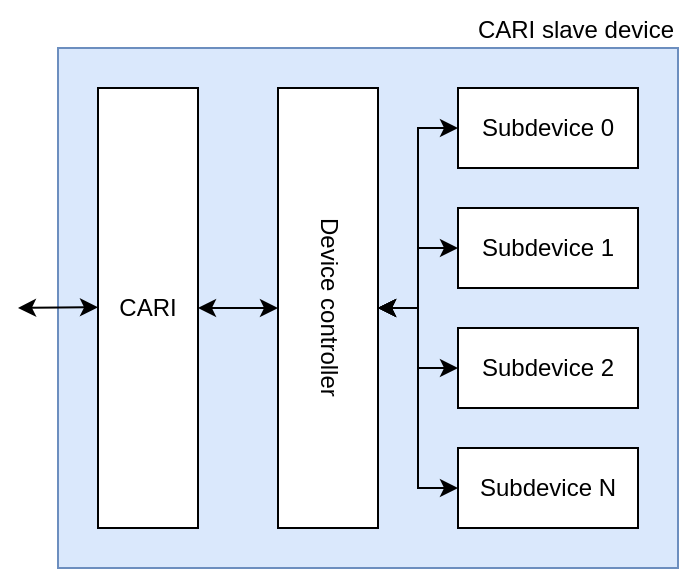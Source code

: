 <mxfile version="24.7.17">
  <diagram name="Page-1" id="bYKZcawVmoh1MrirCnYY">
    <mxGraphModel dx="819" dy="482" grid="1" gridSize="10" guides="1" tooltips="1" connect="1" arrows="1" fold="1" page="1" pageScale="1" pageWidth="1920" pageHeight="1200" math="0" shadow="0">
      <root>
        <mxCell id="0" />
        <mxCell id="1" parent="0" />
        <mxCell id="J1fNhFUEpcjUX8iGWWUW-4" value="" style="rounded=0;whiteSpace=wrap;html=1;fillColor=#dae8fc;strokeColor=#6c8ebf;" parent="1" vertex="1">
          <mxGeometry x="500" y="510" width="310" height="260" as="geometry" />
        </mxCell>
        <mxCell id="J1fNhFUEpcjUX8iGWWUW-5" value="CARI slave device" style="text;html=1;align=right;verticalAlign=middle;whiteSpace=wrap;rounded=0;" parent="1" vertex="1">
          <mxGeometry x="660" y="486" width="150" height="30" as="geometry" />
        </mxCell>
        <mxCell id="LDqPIbuOq7au3jVVhSUI-14" value="" style="edgeStyle=orthogonalEdgeStyle;rounded=0;orthogonalLoop=1;jettySize=auto;html=1;startArrow=classic;startFill=1;" edge="1" parent="1" source="J1fNhFUEpcjUX8iGWWUW-6" target="LDqPIbuOq7au3jVVhSUI-1">
          <mxGeometry relative="1" as="geometry" />
        </mxCell>
        <mxCell id="J1fNhFUEpcjUX8iGWWUW-6" value="Subdevice 0" style="rounded=0;whiteSpace=wrap;html=1;" parent="1" vertex="1">
          <mxGeometry x="700" y="530" width="90" height="40" as="geometry" />
        </mxCell>
        <mxCell id="LDqPIbuOq7au3jVVhSUI-15" value="" style="edgeStyle=orthogonalEdgeStyle;rounded=0;orthogonalLoop=1;jettySize=auto;html=1;startArrow=classic;startFill=1;" edge="1" parent="1" source="J1fNhFUEpcjUX8iGWWUW-7" target="LDqPIbuOq7au3jVVhSUI-1">
          <mxGeometry relative="1" as="geometry" />
        </mxCell>
        <mxCell id="J1fNhFUEpcjUX8iGWWUW-7" value="Subdevice 1" style="rounded=0;whiteSpace=wrap;html=1;" parent="1" vertex="1">
          <mxGeometry x="700" y="590" width="90" height="40" as="geometry" />
        </mxCell>
        <mxCell id="LDqPIbuOq7au3jVVhSUI-16" value="" style="edgeStyle=orthogonalEdgeStyle;rounded=0;orthogonalLoop=1;jettySize=auto;html=1;startArrow=classic;startFill=1;" edge="1" parent="1" source="J1fNhFUEpcjUX8iGWWUW-8" target="LDqPIbuOq7au3jVVhSUI-1">
          <mxGeometry relative="1" as="geometry" />
        </mxCell>
        <mxCell id="J1fNhFUEpcjUX8iGWWUW-8" value="Subdevice 2" style="rounded=0;whiteSpace=wrap;html=1;" parent="1" vertex="1">
          <mxGeometry x="700" y="650" width="90" height="40" as="geometry" />
        </mxCell>
        <mxCell id="LDqPIbuOq7au3jVVhSUI-17" value="" style="edgeStyle=orthogonalEdgeStyle;rounded=0;orthogonalLoop=1;jettySize=auto;html=1;startArrow=classic;startFill=1;" edge="1" parent="1" source="J1fNhFUEpcjUX8iGWWUW-33" target="LDqPIbuOq7au3jVVhSUI-1">
          <mxGeometry relative="1" as="geometry" />
        </mxCell>
        <mxCell id="J1fNhFUEpcjUX8iGWWUW-33" value="Subdevice N" style="rounded=0;whiteSpace=wrap;html=1;" parent="1" vertex="1">
          <mxGeometry x="700" y="710" width="90" height="40" as="geometry" />
        </mxCell>
        <mxCell id="LDqPIbuOq7au3jVVhSUI-11" style="edgeStyle=orthogonalEdgeStyle;rounded=0;orthogonalLoop=1;jettySize=auto;html=1;exitX=1;exitY=0.5;exitDx=0;exitDy=0;entryX=1;entryY=0.5;entryDx=0;entryDy=0;startArrow=classic;startFill=1;" edge="1" parent="1" source="LDqPIbuOq7au3jVVhSUI-1" target="LDqPIbuOq7au3jVVhSUI-7">
          <mxGeometry relative="1" as="geometry" />
        </mxCell>
        <mxCell id="LDqPIbuOq7au3jVVhSUI-1" value="Device controller" style="rounded=0;whiteSpace=wrap;html=1;textDirection=vertical-lr;direction=west;" vertex="1" parent="1">
          <mxGeometry x="610" y="530" width="50" height="220" as="geometry" />
        </mxCell>
        <mxCell id="LDqPIbuOq7au3jVVhSUI-7" value="CARI" style="rounded=0;whiteSpace=wrap;html=1;" vertex="1" parent="1">
          <mxGeometry x="520" y="530" width="50" height="220" as="geometry" />
        </mxCell>
        <mxCell id="LDqPIbuOq7au3jVVhSUI-12" style="edgeStyle=orthogonalEdgeStyle;rounded=0;orthogonalLoop=1;jettySize=auto;html=1;exitX=1;exitY=0.5;exitDx=0;exitDy=0;startArrow=classic;startFill=1;" edge="1" parent="1">
          <mxGeometry relative="1" as="geometry">
            <mxPoint x="520" y="639.66" as="sourcePoint" />
            <mxPoint x="480" y="640" as="targetPoint" />
            <Array as="points">
              <mxPoint x="501" y="639.66" />
              <mxPoint x="501" y="639.66" />
            </Array>
          </mxGeometry>
        </mxCell>
      </root>
    </mxGraphModel>
  </diagram>
</mxfile>
